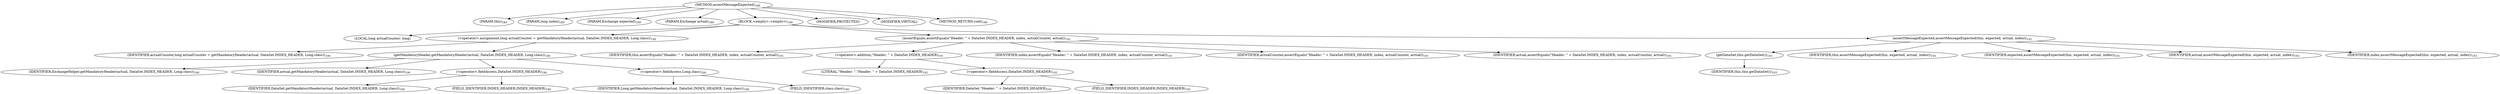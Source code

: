 digraph "assertMessageExpected" {  
"494" [label = <(METHOD,assertMessageExpected)<SUB>189</SUB>> ]
"33" [label = <(PARAM,this)<SUB>189</SUB>> ]
"495" [label = <(PARAM,long index)<SUB>189</SUB>> ]
"496" [label = <(PARAM,Exchange expected)<SUB>189</SUB>> ]
"497" [label = <(PARAM,Exchange actual)<SUB>189</SUB>> ]
"498" [label = <(BLOCK,&lt;empty&gt;,&lt;empty&gt;)<SUB>189</SUB>> ]
"499" [label = <(LOCAL,long actualCounter: long)> ]
"500" [label = <(&lt;operator&gt;.assignment,long actualCounter = getMandatoryHeader(actual, DataSet.INDEX_HEADER, Long.class))<SUB>190</SUB>> ]
"501" [label = <(IDENTIFIER,actualCounter,long actualCounter = getMandatoryHeader(actual, DataSet.INDEX_HEADER, Long.class))<SUB>190</SUB>> ]
"502" [label = <(getMandatoryHeader,getMandatoryHeader(actual, DataSet.INDEX_HEADER, Long.class))<SUB>190</SUB>> ]
"503" [label = <(IDENTIFIER,ExchangeHelper,getMandatoryHeader(actual, DataSet.INDEX_HEADER, Long.class))<SUB>190</SUB>> ]
"504" [label = <(IDENTIFIER,actual,getMandatoryHeader(actual, DataSet.INDEX_HEADER, Long.class))<SUB>190</SUB>> ]
"505" [label = <(&lt;operator&gt;.fieldAccess,DataSet.INDEX_HEADER)<SUB>190</SUB>> ]
"506" [label = <(IDENTIFIER,DataSet,getMandatoryHeader(actual, DataSet.INDEX_HEADER, Long.class))<SUB>190</SUB>> ]
"507" [label = <(FIELD_IDENTIFIER,INDEX_HEADER,INDEX_HEADER)<SUB>190</SUB>> ]
"508" [label = <(&lt;operator&gt;.fieldAccess,Long.class)<SUB>190</SUB>> ]
"509" [label = <(IDENTIFIER,Long,getMandatoryHeader(actual, DataSet.INDEX_HEADER, Long.class))<SUB>190</SUB>> ]
"510" [label = <(FIELD_IDENTIFIER,class,class)<SUB>190</SUB>> ]
"511" [label = <(assertEquals,assertEquals(&quot;Header: &quot; + DataSet.INDEX_HEADER, index, actualCounter, actual))<SUB>191</SUB>> ]
"32" [label = <(IDENTIFIER,this,assertEquals(&quot;Header: &quot; + DataSet.INDEX_HEADER, index, actualCounter, actual))<SUB>191</SUB>> ]
"512" [label = <(&lt;operator&gt;.addition,&quot;Header: &quot; + DataSet.INDEX_HEADER)<SUB>191</SUB>> ]
"513" [label = <(LITERAL,&quot;Header: &quot;,&quot;Header: &quot; + DataSet.INDEX_HEADER)<SUB>191</SUB>> ]
"514" [label = <(&lt;operator&gt;.fieldAccess,DataSet.INDEX_HEADER)<SUB>191</SUB>> ]
"515" [label = <(IDENTIFIER,DataSet,&quot;Header: &quot; + DataSet.INDEX_HEADER)<SUB>191</SUB>> ]
"516" [label = <(FIELD_IDENTIFIER,INDEX_HEADER,INDEX_HEADER)<SUB>191</SUB>> ]
"517" [label = <(IDENTIFIER,index,assertEquals(&quot;Header: &quot; + DataSet.INDEX_HEADER, index, actualCounter, actual))<SUB>191</SUB>> ]
"518" [label = <(IDENTIFIER,actualCounter,assertEquals(&quot;Header: &quot; + DataSet.INDEX_HEADER, index, actualCounter, actual))<SUB>191</SUB>> ]
"519" [label = <(IDENTIFIER,actual,assertEquals(&quot;Header: &quot; + DataSet.INDEX_HEADER, index, actualCounter, actual))<SUB>191</SUB>> ]
"520" [label = <(assertMessageExpected,assertMessageExpected(this, expected, actual, index))<SUB>193</SUB>> ]
"521" [label = <(getDataSet,this.getDataSet())<SUB>193</SUB>> ]
"35" [label = <(IDENTIFIER,this,this.getDataSet())<SUB>193</SUB>> ]
"34" [label = <(IDENTIFIER,this,assertMessageExpected(this, expected, actual, index))<SUB>193</SUB>> ]
"522" [label = <(IDENTIFIER,expected,assertMessageExpected(this, expected, actual, index))<SUB>193</SUB>> ]
"523" [label = <(IDENTIFIER,actual,assertMessageExpected(this, expected, actual, index))<SUB>193</SUB>> ]
"524" [label = <(IDENTIFIER,index,assertMessageExpected(this, expected, actual, index))<SUB>193</SUB>> ]
"525" [label = <(MODIFIER,PROTECTED)> ]
"526" [label = <(MODIFIER,VIRTUAL)> ]
"527" [label = <(METHOD_RETURN,void)<SUB>189</SUB>> ]
  "494" -> "33" 
  "494" -> "495" 
  "494" -> "496" 
  "494" -> "497" 
  "494" -> "498" 
  "494" -> "525" 
  "494" -> "526" 
  "494" -> "527" 
  "498" -> "499" 
  "498" -> "500" 
  "498" -> "511" 
  "498" -> "520" 
  "500" -> "501" 
  "500" -> "502" 
  "502" -> "503" 
  "502" -> "504" 
  "502" -> "505" 
  "502" -> "508" 
  "505" -> "506" 
  "505" -> "507" 
  "508" -> "509" 
  "508" -> "510" 
  "511" -> "32" 
  "511" -> "512" 
  "511" -> "517" 
  "511" -> "518" 
  "511" -> "519" 
  "512" -> "513" 
  "512" -> "514" 
  "514" -> "515" 
  "514" -> "516" 
  "520" -> "521" 
  "520" -> "34" 
  "520" -> "522" 
  "520" -> "523" 
  "520" -> "524" 
  "521" -> "35" 
}
